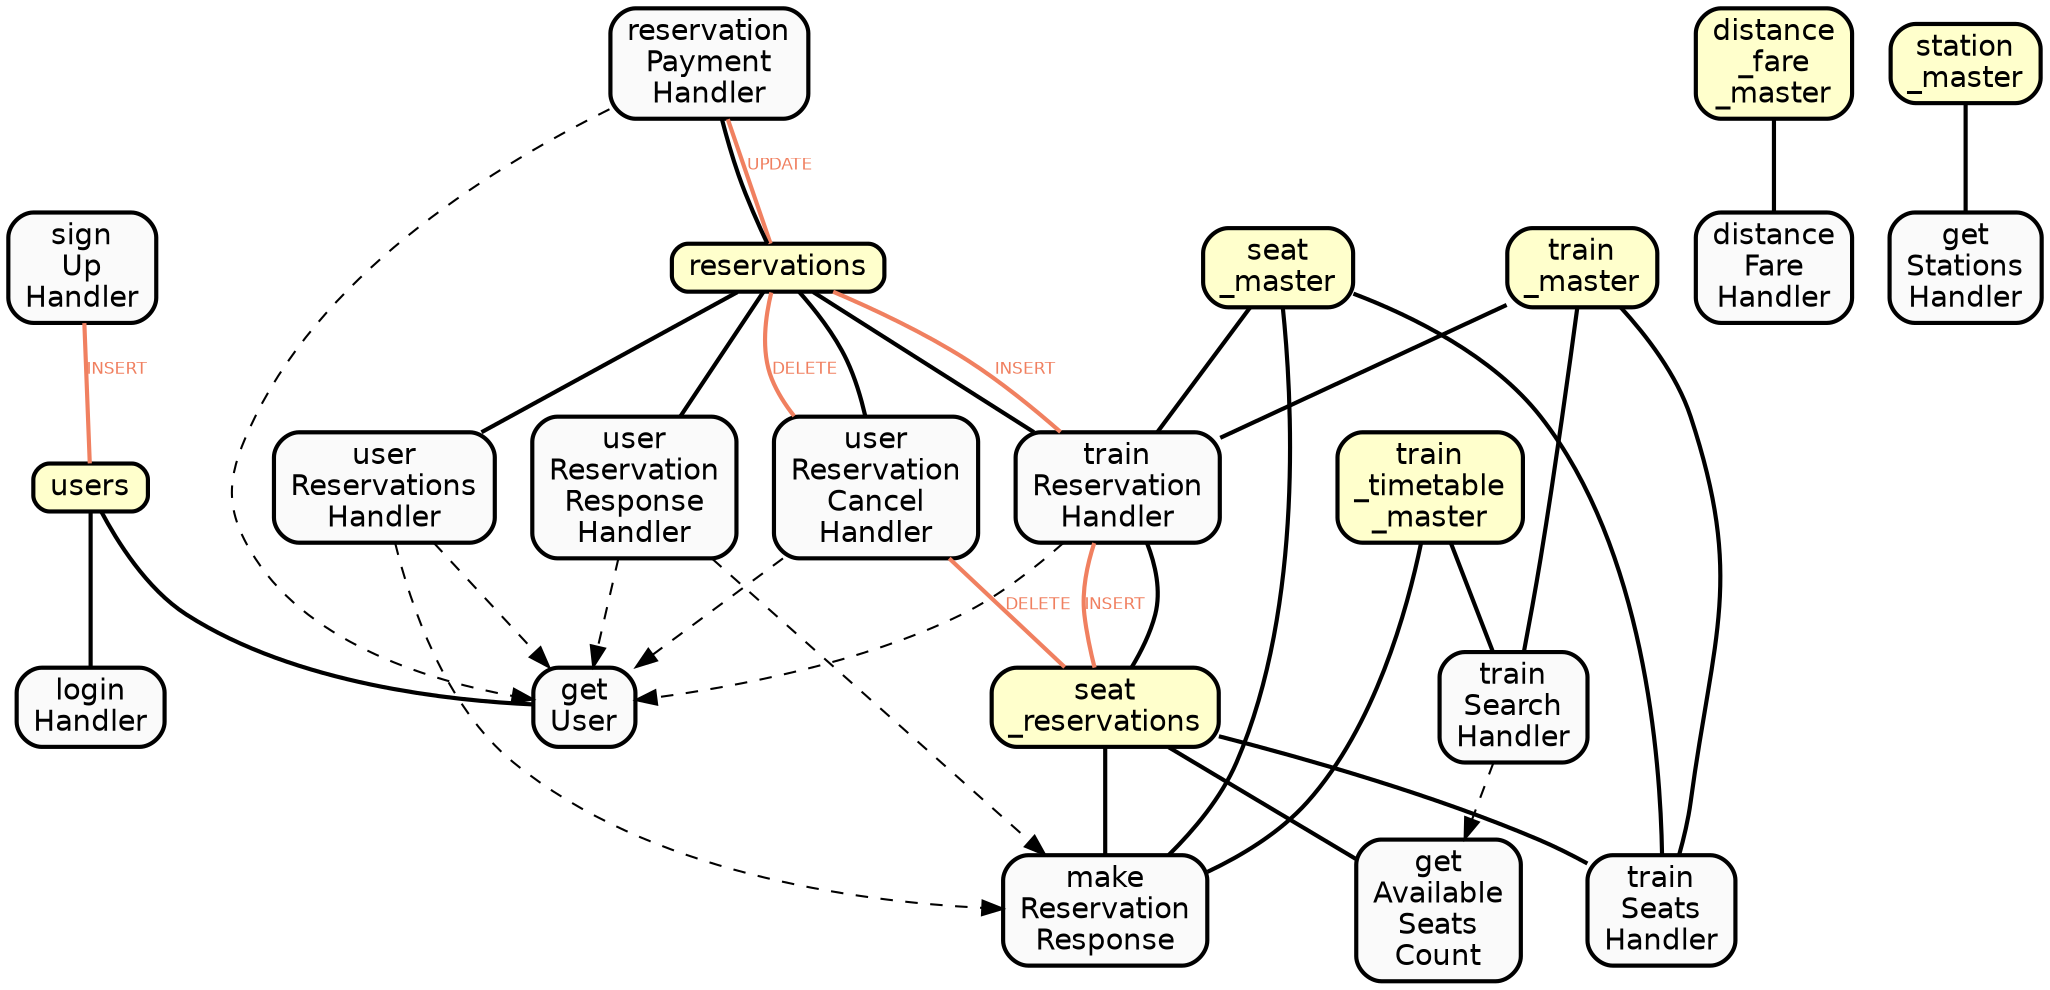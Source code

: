
    digraph  {
      layout = "dot";
      // overlap = false;
      // splines = true;
      node[
        // landscape = true,
        width = 0.2,
        height = 0.2,
        fontname = "Helvetica",
        style = "filled",
        fillcolor = "#fafafa",
        shape = box,
        style = "filled, bold, rounded"
      ];
      edge[
        len = 0.1,
        fontsize = "8",
        fontname = "Helvetica",
        style = "dashed",
    ];
      a7 -> a4; 
a7[label="reservation
Payment
Handler"];
a4[label="get
User"];
a9 -> a4; 
a9[label="train
Reservation
Handler"];
a4[label="get
User"];
a10 -> a2; 
a10[label="train
Search
Handler"];
a2[label="get
Available
Seats
Count"];
a12 -> a4; 
a12[label="user
Reservation
Cancel
Handler"];
a4[label="get
User"];
a13 -> a4; 
a13[label="user
Reservation
Response
Handler"];
a4[label="get
User"];
a13 -> a6; 
a13[label="user
Reservation
Response
Handler"];
a6[label="make
Reservation
Response"];
a14 -> a4; 
a14[label="user
Reservations
Handler"];
a4[label="get
User"];
a14 -> a6; 
a14[label="user
Reservations
Handler"];
a6[label="make
Reservation
Response"];

      distance_fare_master -> a1[style="bold"][dir="none"];
distance_fare_master[label="distance
_fare
_master",shape=box, style="filled, bold, rounded", fillcolor="#ffffcc"];
a1[label="distance
Fare
Handler"];
seat_reservations -> a2[style="bold"][dir="none"];
seat_reservations[label="seat
_reservations",shape=box, style="filled, bold, rounded", fillcolor="#ffffcc"];
a2[label="get
Available
Seats
Count"];
station_master -> a3[style="bold"][dir="none"];
station_master[label="station
_master",shape=box, style="filled, bold, rounded", fillcolor="#ffffcc"];
a3[label="get
Stations
Handler"];
users -> a4[style="bold"][dir="none"];
users[label="users",shape=box, style="filled, bold, rounded", fillcolor="#ffffcc"];
a4[label="get
User"];
users -> a5[style="bold"][dir="none"];
users[label="users",shape=box, style="filled, bold, rounded", fillcolor="#ffffcc"];
a5[label="login
Handler"];
train_timetable_master -> a6[style="bold"][dir="none"];
train_timetable_master[label="train
_timetable
_master",shape=box, style="filled, bold, rounded", fillcolor="#ffffcc"];
seat_reservations -> a6[style="bold"][dir="none"];
seat_reservations[label="seat
_reservations",shape=box, style="filled, bold, rounded", fillcolor="#ffffcc"];
seat_master -> a6[style="bold"][dir="none"];
seat_master[label="seat
_master",shape=box, style="filled, bold, rounded", fillcolor="#ffffcc"];
a6[label="make
Reservation
Response"];
reservations -> a7[style="bold"][dir="none"];
reservations[label="reservations",shape=box, style="filled, bold, rounded", fillcolor="#ffffcc"];
a7 -> reservations[style="bold",dir="none",label="UPDATE",color="#f08060",fontcolor="#f08060"];
reservations[label="reservations",shape=box, style="filled, bold, rounded", fillcolor="#ffffcc"];
a7[label="reservation
Payment
Handler"];
a8 -> users[style="bold",dir="none",label="INSERT",color="#f08060",fontcolor="#f08060"];
users[label="users",shape=box, style="filled, bold, rounded", fillcolor="#ffffcc"];
a8[label="sign
Up
Handler"];
train_master -> a9[style="bold"][dir="none"];
train_master[label="train
_master",shape=box, style="filled, bold, rounded", fillcolor="#ffffcc"];
seat_master -> a9[style="bold"][dir="none"];
seat_master[label="seat
_master",shape=box, style="filled, bold, rounded", fillcolor="#ffffcc"];
seat_reservations -> a9[style="bold"][dir="none"];
seat_reservations[label="seat
_reservations",shape=box, style="filled, bold, rounded", fillcolor="#ffffcc"];
reservations -> a9[style="bold"][dir="none"];
reservations[label="reservations",shape=box, style="filled, bold, rounded", fillcolor="#ffffcc"];
a9 -> reservations[style="bold",dir="none",label="INSERT",color="#f08060",fontcolor="#f08060"];
reservations[label="reservations",shape=box, style="filled, bold, rounded", fillcolor="#ffffcc"];
a9 -> seat_reservations[style="bold",dir="none",label="INSERT",color="#f08060",fontcolor="#f08060"];
seat_reservations[label="seat
_reservations",shape=box, style="filled, bold, rounded", fillcolor="#ffffcc"];
a9[label="train
Reservation
Handler"];
train_master -> a10[style="bold"][dir="none"];
train_master[label="train
_master",shape=box, style="filled, bold, rounded", fillcolor="#ffffcc"];
train_timetable_master -> a10[style="bold"][dir="none"];
train_timetable_master[label="train
_timetable
_master",shape=box, style="filled, bold, rounded", fillcolor="#ffffcc"];
a10[label="train
Search
Handler"];
train_master -> a11[style="bold"][dir="none"];
train_master[label="train
_master",shape=box, style="filled, bold, rounded", fillcolor="#ffffcc"];
seat_master -> a11[style="bold"][dir="none"];
seat_master[label="seat
_master",shape=box, style="filled, bold, rounded", fillcolor="#ffffcc"];
seat_reservations -> a11[style="bold"][dir="none"];
seat_reservations[label="seat
_reservations",shape=box, style="filled, bold, rounded", fillcolor="#ffffcc"];
a11[label="train
Seats
Handler"];
reservations -> a12[style="bold"][dir="none"];
reservations[label="reservations",shape=box, style="filled, bold, rounded", fillcolor="#ffffcc"];
a12 -> reservations[style="bold",dir="none",label="DELETE",color="#f08060",fontcolor="#f08060"];
reservations[label="reservations",shape=box, style="filled, bold, rounded", fillcolor="#ffffcc"];
a12 -> seat_reservations[style="bold",dir="none",label="DELETE",color="#f08060",fontcolor="#f08060"];
seat_reservations[label="seat
_reservations",shape=box, style="filled, bold, rounded", fillcolor="#ffffcc"];
a12[label="user
Reservation
Cancel
Handler"];
reservations -> a13[style="bold"][dir="none"];
reservations[label="reservations",shape=box, style="filled, bold, rounded", fillcolor="#ffffcc"];
a13[label="user
Reservation
Response
Handler"];
reservations -> a14[style="bold"][dir="none"];
reservations[label="reservations",shape=box, style="filled, bold, rounded", fillcolor="#ffffcc"];
a14[label="user
Reservations
Handler"];

    }